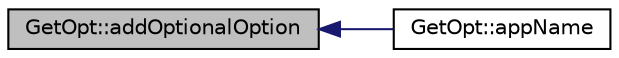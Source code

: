 digraph "GetOpt::addOptionalOption"
{
 // INTERACTIVE_SVG=YES
  edge [fontname="Helvetica",fontsize="10",labelfontname="Helvetica",labelfontsize="10"];
  node [fontname="Helvetica",fontsize="10",shape=record];
  rankdir="LR";
  Node1 [label="GetOpt::addOptionalOption",height=0.2,width=0.4,color="black", fillcolor="grey75", style="filled", fontcolor="black"];
  Node1 -> Node2 [dir="back",color="midnightblue",fontsize="10",style="solid",fontname="Helvetica"];
  Node2 [label="GetOpt::appName",height=0.2,width=0.4,color="black", fillcolor="white", style="filled",URL="$d1/d4b/class_get_opt.html#a2ea3cf13adec093e2f981f4b9f2734ac"];
}
